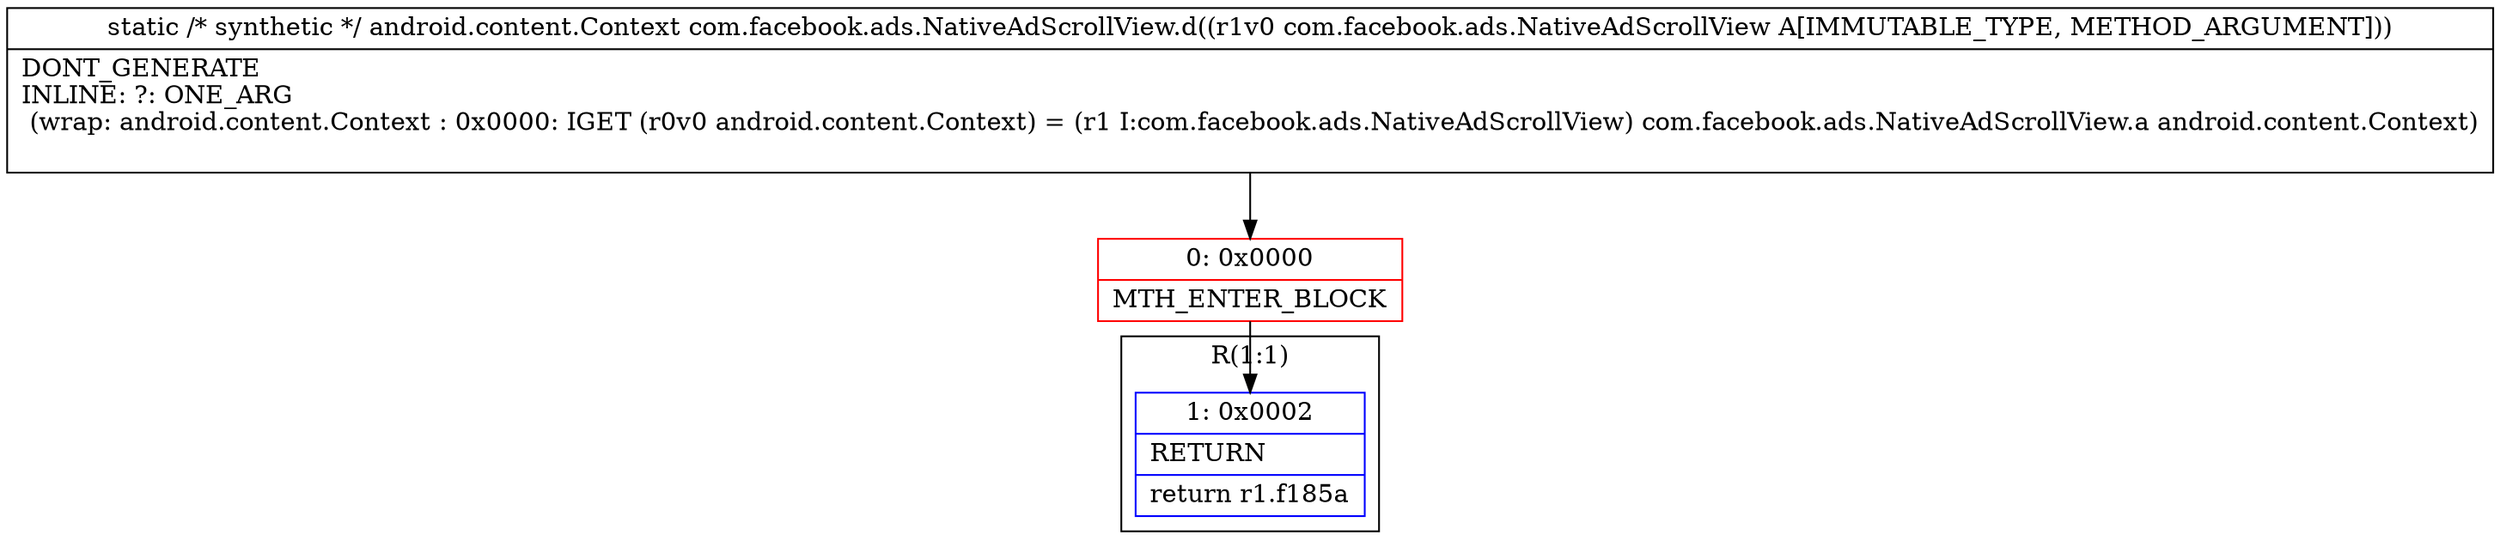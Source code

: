 digraph "CFG forcom.facebook.ads.NativeAdScrollView.d(Lcom\/facebook\/ads\/NativeAdScrollView;)Landroid\/content\/Context;" {
subgraph cluster_Region_749347887 {
label = "R(1:1)";
node [shape=record,color=blue];
Node_1 [shape=record,label="{1\:\ 0x0002|RETURN\l|return r1.f185a\l}"];
}
Node_0 [shape=record,color=red,label="{0\:\ 0x0000|MTH_ENTER_BLOCK\l}"];
MethodNode[shape=record,label="{static \/* synthetic *\/ android.content.Context com.facebook.ads.NativeAdScrollView.d((r1v0 com.facebook.ads.NativeAdScrollView A[IMMUTABLE_TYPE, METHOD_ARGUMENT]))  | DONT_GENERATE\lINLINE: ?: ONE_ARG  \l  (wrap: android.content.Context : 0x0000: IGET  (r0v0 android.content.Context) = (r1 I:com.facebook.ads.NativeAdScrollView) com.facebook.ads.NativeAdScrollView.a android.content.Context)\l\l}"];
MethodNode -> Node_0;
Node_0 -> Node_1;
}

